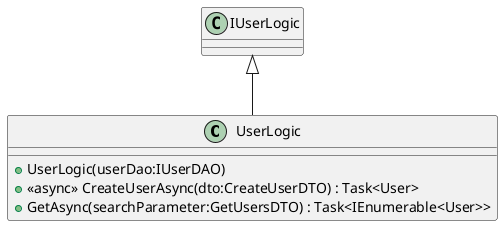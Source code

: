 @startuml
class UserLogic {
    + UserLogic(userDao:IUserDAO)
    + <<async>> CreateUserAsync(dto:CreateUserDTO) : Task<User>
    + GetAsync(searchParameter:GetUsersDTO) : Task<IEnumerable<User>>
}
IUserLogic <|-- UserLogic
@enduml
